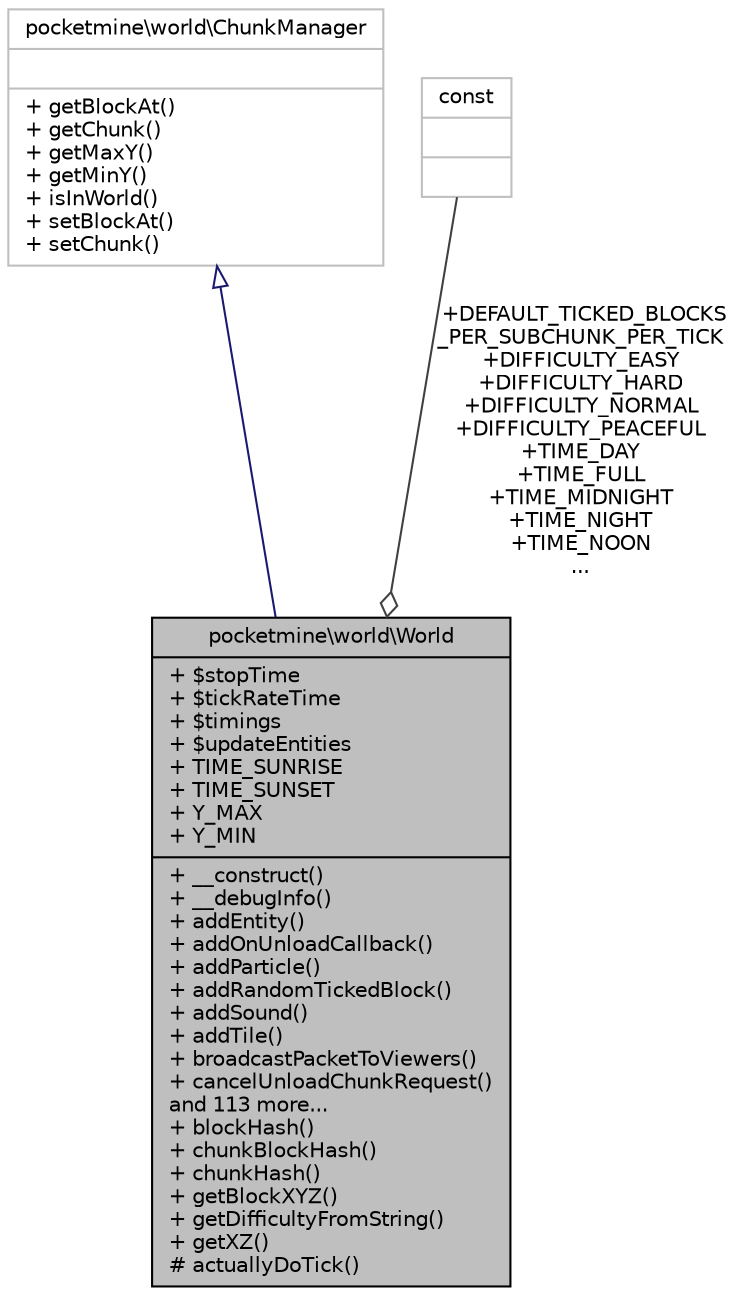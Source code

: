 digraph "pocketmine\world\World"
{
 // INTERACTIVE_SVG=YES
 // LATEX_PDF_SIZE
  edge [fontname="Helvetica",fontsize="10",labelfontname="Helvetica",labelfontsize="10"];
  node [fontname="Helvetica",fontsize="10",shape=record];
  Node1 [label="{pocketmine\\world\\World\n|+ $stopTime\l+ $tickRateTime\l+ $timings\l+ $updateEntities\l+ TIME_SUNRISE\l+ TIME_SUNSET\l+ Y_MAX\l+ Y_MIN\l|+ __construct()\l+ __debugInfo()\l+ addEntity()\l+ addOnUnloadCallback()\l+ addParticle()\l+ addRandomTickedBlock()\l+ addSound()\l+ addTile()\l+ broadcastPacketToViewers()\l+ cancelUnloadChunkRequest()\land 113 more...\l+ blockHash()\l+ chunkBlockHash()\l+ chunkHash()\l+ getBlockXYZ()\l+ getDifficultyFromString()\l+ getXZ()\l# actuallyDoTick()\l}",height=0.2,width=0.4,color="black", fillcolor="grey75", style="filled", fontcolor="black",tooltip=" "];
  Node2 -> Node1 [dir="back",color="midnightblue",fontsize="10",style="solid",arrowtail="onormal",fontname="Helvetica"];
  Node2 [label="{pocketmine\\world\\ChunkManager\n||+ getBlockAt()\l+ getChunk()\l+ getMaxY()\l+ getMinY()\l+ isInWorld()\l+ setBlockAt()\l+ setChunk()\l}",height=0.2,width=0.4,color="grey75", fillcolor="white", style="filled",URL="$d0/d03/interfacepocketmine_1_1world_1_1_chunk_manager.html",tooltip=" "];
  Node3 -> Node1 [color="grey25",fontsize="10",style="solid",label=" +DEFAULT_TICKED_BLOCKS\l_PER_SUBCHUNK_PER_TICK\n+DIFFICULTY_EASY\n+DIFFICULTY_HARD\n+DIFFICULTY_NORMAL\n+DIFFICULTY_PEACEFUL\n+TIME_DAY\n+TIME_FULL\n+TIME_MIDNIGHT\n+TIME_NIGHT\n+TIME_NOON\n..." ,arrowhead="odiamond",fontname="Helvetica"];
  Node3 [label="{const\n||}",height=0.2,width=0.4,color="grey75", fillcolor="white", style="filled",tooltip=" "];
}
